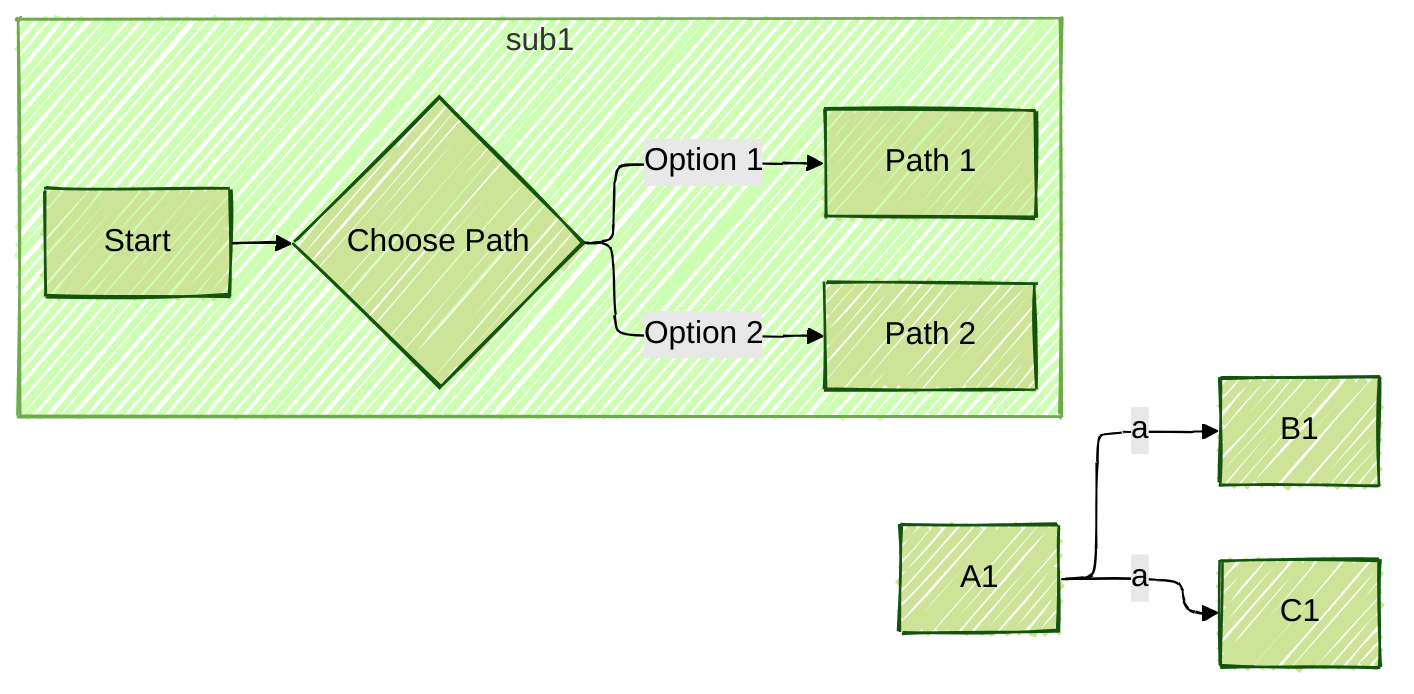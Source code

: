 ---
config:
    look: handDrawn
    theme: forest
    layout: elk
    elk:
        mergeEdges: true
        nodePlacementStrategy: LINEAR_SEGMENTS
---
graph LR
A1-->|a|B1 & C1
subgraph sub1
    direction LR
        A[Start] --> B{Choose Path}
        B -->|Option 1| C[Path 1]
        B -->|Option 2| D[Path 2]
end